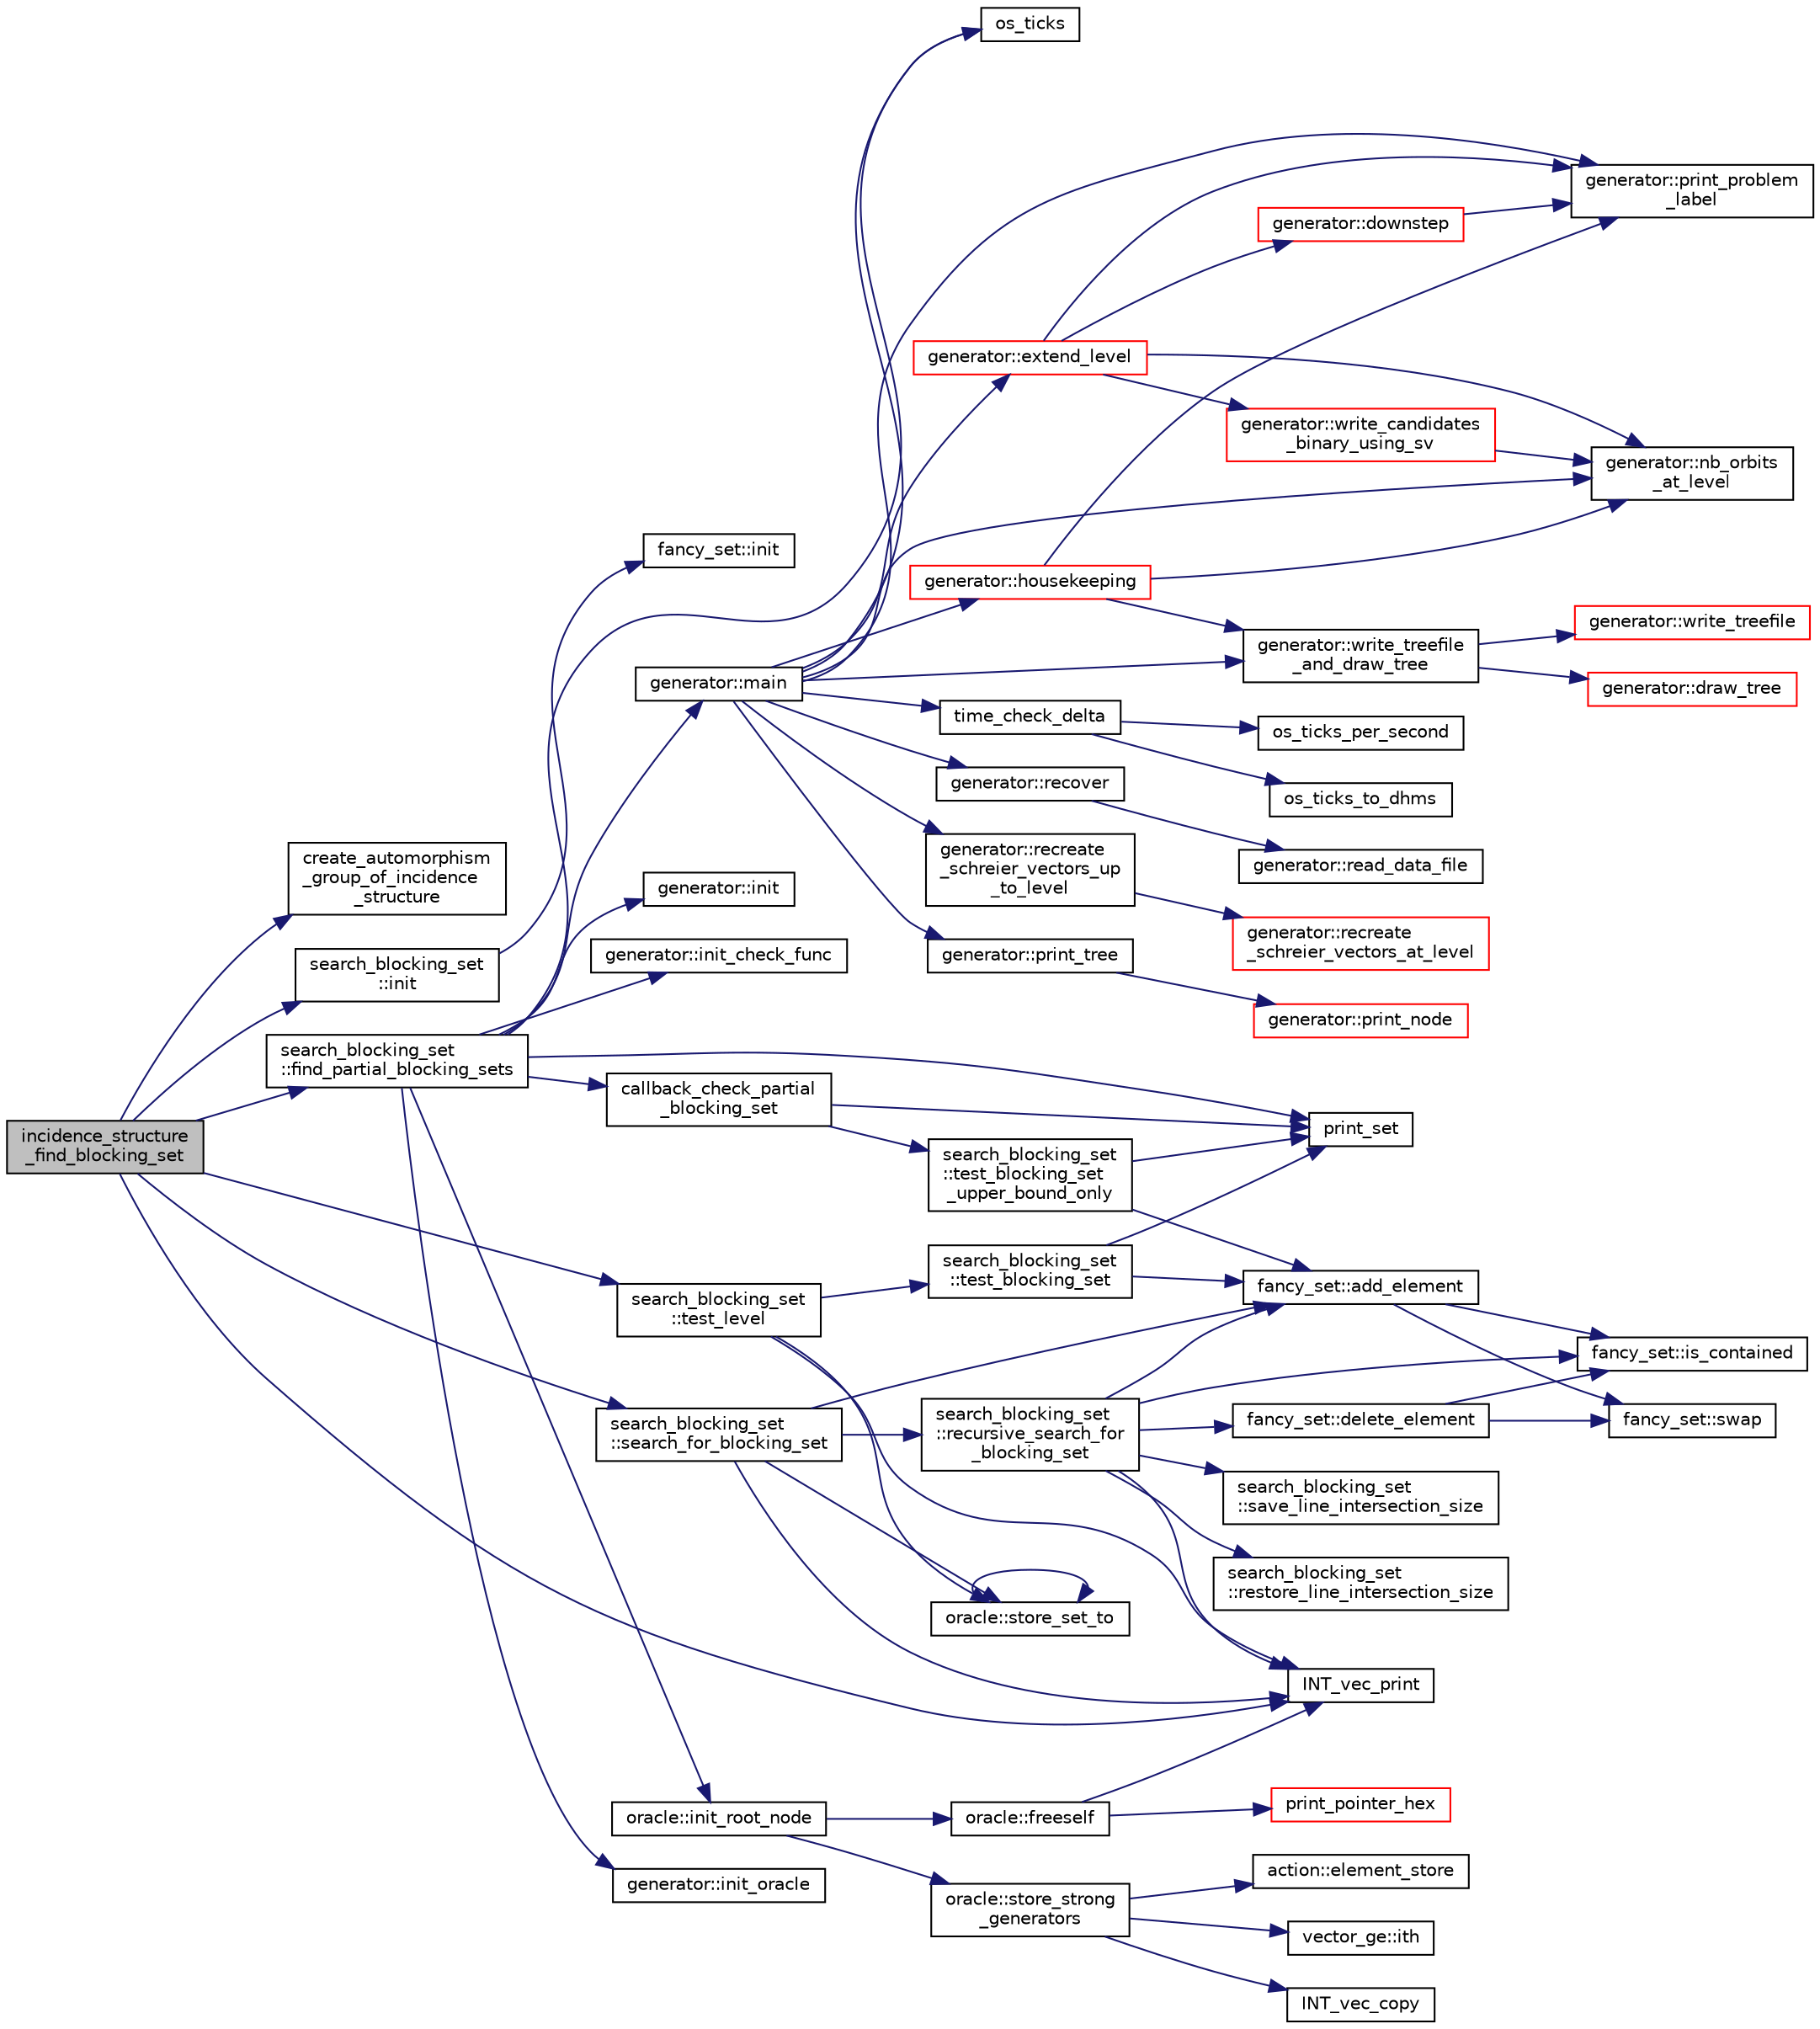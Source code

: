 digraph "incidence_structure_find_blocking_set"
{
  edge [fontname="Helvetica",fontsize="10",labelfontname="Helvetica",labelfontsize="10"];
  node [fontname="Helvetica",fontsize="10",shape=record];
  rankdir="LR";
  Node1023 [label="incidence_structure\l_find_blocking_set",height=0.2,width=0.4,color="black", fillcolor="grey75", style="filled", fontcolor="black"];
  Node1023 -> Node1024 [color="midnightblue",fontsize="10",style="solid",fontname="Helvetica"];
  Node1024 [label="create_automorphism\l_group_of_incidence\l_structure",height=0.2,width=0.4,color="black", fillcolor="white", style="filled",URL="$d5/d90/action__global_8_c.html#ad0da83975a94cb8a5fdc21b50f6e60ce"];
  Node1023 -> Node1025 [color="midnightblue",fontsize="10",style="solid",fontname="Helvetica"];
  Node1025 [label="search_blocking_set\l::init",height=0.2,width=0.4,color="black", fillcolor="white", style="filled",URL="$dc/d36/classsearch__blocking__set.html#aac1efd7849b1b2597653d2a409144356"];
  Node1025 -> Node1026 [color="midnightblue",fontsize="10",style="solid",fontname="Helvetica"];
  Node1026 [label="fancy_set::init",height=0.2,width=0.4,color="black", fillcolor="white", style="filled",URL="$d5/da4/classfancy__set.html#af3ef2500d80ad02c08887b352bc49fb8"];
  Node1023 -> Node1027 [color="midnightblue",fontsize="10",style="solid",fontname="Helvetica"];
  Node1027 [label="search_blocking_set\l::find_partial_blocking_sets",height=0.2,width=0.4,color="black", fillcolor="white", style="filled",URL="$dc/d36/classsearch__blocking__set.html#ad3fdb3d356db75a02c406bc9d4e9e9b6"];
  Node1027 -> Node1028 [color="midnightblue",fontsize="10",style="solid",fontname="Helvetica"];
  Node1028 [label="os_ticks",height=0.2,width=0.4,color="black", fillcolor="white", style="filled",URL="$d5/db4/io__and__os_8h.html#a3da6d2b09e35d569adb7101dffcb5224"];
  Node1027 -> Node1029 [color="midnightblue",fontsize="10",style="solid",fontname="Helvetica"];
  Node1029 [label="generator::init",height=0.2,width=0.4,color="black", fillcolor="white", style="filled",URL="$d7/d73/classgenerator.html#aeca1559b4172cae921620768bd62df47"];
  Node1027 -> Node1030 [color="midnightblue",fontsize="10",style="solid",fontname="Helvetica"];
  Node1030 [label="generator::init_check_func",height=0.2,width=0.4,color="black", fillcolor="white", style="filled",URL="$d7/d73/classgenerator.html#aed44ec3121281f847612a646968f0894"];
  Node1027 -> Node1031 [color="midnightblue",fontsize="10",style="solid",fontname="Helvetica"];
  Node1031 [label="callback_check_partial\l_blocking_set",height=0.2,width=0.4,color="black", fillcolor="white", style="filled",URL="$d4/d64/search__blocking__set_8_c.html#a75b6c1cd4f88a79989267297a15820f8"];
  Node1031 -> Node1032 [color="midnightblue",fontsize="10",style="solid",fontname="Helvetica"];
  Node1032 [label="print_set",height=0.2,width=0.4,color="black", fillcolor="white", style="filled",URL="$d0/dd1/blt_8h.html#a8c1a5fc71aea7ff31d181f0103196a24"];
  Node1031 -> Node1033 [color="midnightblue",fontsize="10",style="solid",fontname="Helvetica"];
  Node1033 [label="search_blocking_set\l::test_blocking_set\l_upper_bound_only",height=0.2,width=0.4,color="black", fillcolor="white", style="filled",URL="$dc/d36/classsearch__blocking__set.html#ae1ec331b4fa4715c79a22bac0a71f146"];
  Node1033 -> Node1032 [color="midnightblue",fontsize="10",style="solid",fontname="Helvetica"];
  Node1033 -> Node1034 [color="midnightblue",fontsize="10",style="solid",fontname="Helvetica"];
  Node1034 [label="fancy_set::add_element",height=0.2,width=0.4,color="black", fillcolor="white", style="filled",URL="$d5/da4/classfancy__set.html#ab3f7e0bf35d0c312db44973eaad5b085"];
  Node1034 -> Node1035 [color="midnightblue",fontsize="10",style="solid",fontname="Helvetica"];
  Node1035 [label="fancy_set::is_contained",height=0.2,width=0.4,color="black", fillcolor="white", style="filled",URL="$d5/da4/classfancy__set.html#a629c5fdb14e3ad606632bb3d88013851"];
  Node1034 -> Node1036 [color="midnightblue",fontsize="10",style="solid",fontname="Helvetica"];
  Node1036 [label="fancy_set::swap",height=0.2,width=0.4,color="black", fillcolor="white", style="filled",URL="$d5/da4/classfancy__set.html#abf9e1b0592f017be71ca410371b04754"];
  Node1027 -> Node1032 [color="midnightblue",fontsize="10",style="solid",fontname="Helvetica"];
  Node1027 -> Node1037 [color="midnightblue",fontsize="10",style="solid",fontname="Helvetica"];
  Node1037 [label="generator::init_oracle",height=0.2,width=0.4,color="black", fillcolor="white", style="filled",URL="$d7/d73/classgenerator.html#aab9339b27020b22ae9655d4413a88e40"];
  Node1027 -> Node1038 [color="midnightblue",fontsize="10",style="solid",fontname="Helvetica"];
  Node1038 [label="oracle::init_root_node",height=0.2,width=0.4,color="black", fillcolor="white", style="filled",URL="$d7/da7/classoracle.html#a39267b7776b0cc2d93cda40fce9813a2"];
  Node1038 -> Node1039 [color="midnightblue",fontsize="10",style="solid",fontname="Helvetica"];
  Node1039 [label="oracle::freeself",height=0.2,width=0.4,color="black", fillcolor="white", style="filled",URL="$d7/da7/classoracle.html#a809f2f45c76a4289aca3d22d05fcacc1"];
  Node1039 -> Node1040 [color="midnightblue",fontsize="10",style="solid",fontname="Helvetica"];
  Node1040 [label="INT_vec_print",height=0.2,width=0.4,color="black", fillcolor="white", style="filled",URL="$df/dbf/sajeeb_8_c.html#a79a5901af0b47dd0d694109543c027fe"];
  Node1039 -> Node1041 [color="midnightblue",fontsize="10",style="solid",fontname="Helvetica"];
  Node1041 [label="print_pointer_hex",height=0.2,width=0.4,color="red", fillcolor="white", style="filled",URL="$d5/db4/io__and__os_8h.html#a32add94de62a1d910cc0fc35ed90ab48"];
  Node1038 -> Node1043 [color="midnightblue",fontsize="10",style="solid",fontname="Helvetica"];
  Node1043 [label="oracle::store_strong\l_generators",height=0.2,width=0.4,color="black", fillcolor="white", style="filled",URL="$d7/da7/classoracle.html#a905d0cad4b33515e581039ed8902b3be"];
  Node1043 -> Node1044 [color="midnightblue",fontsize="10",style="solid",fontname="Helvetica"];
  Node1044 [label="action::element_store",height=0.2,width=0.4,color="black", fillcolor="white", style="filled",URL="$d2/d86/classaction.html#ab969a7009cc85c12f988a18a06b5db64"];
  Node1043 -> Node1045 [color="midnightblue",fontsize="10",style="solid",fontname="Helvetica"];
  Node1045 [label="vector_ge::ith",height=0.2,width=0.4,color="black", fillcolor="white", style="filled",URL="$d4/d6e/classvector__ge.html#a1ff002e8b746a9beb119d57dcd4a15ff"];
  Node1043 -> Node1046 [color="midnightblue",fontsize="10",style="solid",fontname="Helvetica"];
  Node1046 [label="INT_vec_copy",height=0.2,width=0.4,color="black", fillcolor="white", style="filled",URL="$df/dbf/sajeeb_8_c.html#ac2d875e27e009af6ec04d17254d11075"];
  Node1027 -> Node1047 [color="midnightblue",fontsize="10",style="solid",fontname="Helvetica"];
  Node1047 [label="generator::main",height=0.2,width=0.4,color="black", fillcolor="white", style="filled",URL="$d7/d73/classgenerator.html#a01abff8e9f231bf0d82e2e8e0061f242"];
  Node1047 -> Node1048 [color="midnightblue",fontsize="10",style="solid",fontname="Helvetica"];
  Node1048 [label="generator::print_problem\l_label",height=0.2,width=0.4,color="black", fillcolor="white", style="filled",URL="$d7/d73/classgenerator.html#a06d3c064ba84ebe8db3537e6273f16c3"];
  Node1047 -> Node1028 [color="midnightblue",fontsize="10",style="solid",fontname="Helvetica"];
  Node1047 -> Node1049 [color="midnightblue",fontsize="10",style="solid",fontname="Helvetica"];
  Node1049 [label="time_check_delta",height=0.2,width=0.4,color="black", fillcolor="white", style="filled",URL="$d9/d60/discreta_8h.html#a89a8565e34c7dcbb97180cd6af7454a1"];
  Node1049 -> Node1050 [color="midnightblue",fontsize="10",style="solid",fontname="Helvetica"];
  Node1050 [label="os_ticks_per_second",height=0.2,width=0.4,color="black", fillcolor="white", style="filled",URL="$d5/db4/io__and__os_8h.html#a1b35e7a094dfde9db39ae352c9c17042"];
  Node1049 -> Node1051 [color="midnightblue",fontsize="10",style="solid",fontname="Helvetica"];
  Node1051 [label="os_ticks_to_dhms",height=0.2,width=0.4,color="black", fillcolor="white", style="filled",URL="$d5/db4/io__and__os_8h.html#a0d715587fd9b8ab4e2bc822a2be313ba"];
  Node1047 -> Node1052 [color="midnightblue",fontsize="10",style="solid",fontname="Helvetica"];
  Node1052 [label="generator::recover",height=0.2,width=0.4,color="black", fillcolor="white", style="filled",URL="$d7/d73/classgenerator.html#a96b65270be862c206d5af97c1dde9c17"];
  Node1052 -> Node1053 [color="midnightblue",fontsize="10",style="solid",fontname="Helvetica"];
  Node1053 [label="generator::read_data_file",height=0.2,width=0.4,color="black", fillcolor="white", style="filled",URL="$d7/d73/classgenerator.html#a6109d5e04d03f3cb8263ddfa1d8f78b2"];
  Node1047 -> Node1054 [color="midnightblue",fontsize="10",style="solid",fontname="Helvetica"];
  Node1054 [label="generator::recreate\l_schreier_vectors_up\l_to_level",height=0.2,width=0.4,color="black", fillcolor="white", style="filled",URL="$d7/d73/classgenerator.html#a2ca7599e91bb012d41153aec95f081f7"];
  Node1054 -> Node1055 [color="midnightblue",fontsize="10",style="solid",fontname="Helvetica"];
  Node1055 [label="generator::recreate\l_schreier_vectors_at_level",height=0.2,width=0.4,color="red", fillcolor="white", style="filled",URL="$d7/d73/classgenerator.html#a7d190e196e7c9721c4135f40f01d922f"];
  Node1047 -> Node1597 [color="midnightblue",fontsize="10",style="solid",fontname="Helvetica"];
  Node1597 [label="generator::print_tree",height=0.2,width=0.4,color="black", fillcolor="white", style="filled",URL="$d7/d73/classgenerator.html#a4d50a3584d53209baf2bf7d7b9ba31f8"];
  Node1597 -> Node1598 [color="midnightblue",fontsize="10",style="solid",fontname="Helvetica"];
  Node1598 [label="generator::print_node",height=0.2,width=0.4,color="red", fillcolor="white", style="filled",URL="$d7/d73/classgenerator.html#a1e3711f29fa53013750b2009e549ba49"];
  Node1047 -> Node1611 [color="midnightblue",fontsize="10",style="solid",fontname="Helvetica"];
  Node1611 [label="generator::write_treefile\l_and_draw_tree",height=0.2,width=0.4,color="black", fillcolor="white", style="filled",URL="$d7/d73/classgenerator.html#a70c78f45dba413014287e8cde2f7d6b5"];
  Node1611 -> Node1612 [color="midnightblue",fontsize="10",style="solid",fontname="Helvetica"];
  Node1612 [label="generator::write_treefile",height=0.2,width=0.4,color="red", fillcolor="white", style="filled",URL="$d7/d73/classgenerator.html#a5c684cbe4faa75f676549200c475f5c3"];
  Node1611 -> Node1640 [color="midnightblue",fontsize="10",style="solid",fontname="Helvetica"];
  Node1640 [label="generator::draw_tree",height=0.2,width=0.4,color="red", fillcolor="white", style="filled",URL="$d7/d73/classgenerator.html#ae3d68e3de8f4a5decdaef2d8008cd4a6"];
  Node1047 -> Node1708 [color="midnightblue",fontsize="10",style="solid",fontname="Helvetica"];
  Node1708 [label="generator::extend_level",height=0.2,width=0.4,color="red", fillcolor="white", style="filled",URL="$d7/d73/classgenerator.html#a91b84d80ccec0cd2136bc221c30e0f8e"];
  Node1708 -> Node1048 [color="midnightblue",fontsize="10",style="solid",fontname="Helvetica"];
  Node1708 -> Node1060 [color="midnightblue",fontsize="10",style="solid",fontname="Helvetica"];
  Node1060 [label="generator::nb_orbits\l_at_level",height=0.2,width=0.4,color="black", fillcolor="white", style="filled",URL="$d7/d73/classgenerator.html#a020f3d8378448310d044a4a24fadf301"];
  Node1708 -> Node1709 [color="midnightblue",fontsize="10",style="solid",fontname="Helvetica"];
  Node1709 [label="generator::downstep",height=0.2,width=0.4,color="red", fillcolor="white", style="filled",URL="$d7/d73/classgenerator.html#ad90bc284af0b5f5beae960a0bd7a5b43"];
  Node1709 -> Node1048 [color="midnightblue",fontsize="10",style="solid",fontname="Helvetica"];
  Node1708 -> Node1767 [color="midnightblue",fontsize="10",style="solid",fontname="Helvetica"];
  Node1767 [label="generator::write_candidates\l_binary_using_sv",height=0.2,width=0.4,color="red", fillcolor="white", style="filled",URL="$d7/d73/classgenerator.html#aef2d3e1048ee00437c56b95685aaff88"];
  Node1767 -> Node1060 [color="midnightblue",fontsize="10",style="solid",fontname="Helvetica"];
  Node1047 -> Node1862 [color="midnightblue",fontsize="10",style="solid",fontname="Helvetica"];
  Node1862 [label="generator::housekeeping",height=0.2,width=0.4,color="red", fillcolor="white", style="filled",URL="$d7/d73/classgenerator.html#aaf2bd92e8f74eb9fbc3244a6dde6f78c"];
  Node1862 -> Node1060 [color="midnightblue",fontsize="10",style="solid",fontname="Helvetica"];
  Node1862 -> Node1048 [color="midnightblue",fontsize="10",style="solid",fontname="Helvetica"];
  Node1862 -> Node1611 [color="midnightblue",fontsize="10",style="solid",fontname="Helvetica"];
  Node1047 -> Node1060 [color="midnightblue",fontsize="10",style="solid",fontname="Helvetica"];
  Node1023 -> Node1880 [color="midnightblue",fontsize="10",style="solid",fontname="Helvetica"];
  Node1880 [label="search_blocking_set\l::test_level",height=0.2,width=0.4,color="black", fillcolor="white", style="filled",URL="$dc/d36/classsearch__blocking__set.html#a438d1a418dc20c5ad05b533fa881729d"];
  Node1880 -> Node1072 [color="midnightblue",fontsize="10",style="solid",fontname="Helvetica"];
  Node1072 [label="oracle::store_set_to",height=0.2,width=0.4,color="black", fillcolor="white", style="filled",URL="$d7/da7/classoracle.html#a4489d03d342f31d1e64632ce4d0e700d"];
  Node1072 -> Node1072 [color="midnightblue",fontsize="10",style="solid",fontname="Helvetica"];
  Node1880 -> Node1040 [color="midnightblue",fontsize="10",style="solid",fontname="Helvetica"];
  Node1880 -> Node1881 [color="midnightblue",fontsize="10",style="solid",fontname="Helvetica"];
  Node1881 [label="search_blocking_set\l::test_blocking_set",height=0.2,width=0.4,color="black", fillcolor="white", style="filled",URL="$dc/d36/classsearch__blocking__set.html#a40f8e6200ebf133284aef437dfc4204e"];
  Node1881 -> Node1032 [color="midnightblue",fontsize="10",style="solid",fontname="Helvetica"];
  Node1881 -> Node1034 [color="midnightblue",fontsize="10",style="solid",fontname="Helvetica"];
  Node1023 -> Node1882 [color="midnightblue",fontsize="10",style="solid",fontname="Helvetica"];
  Node1882 [label="search_blocking_set\l::search_for_blocking_set",height=0.2,width=0.4,color="black", fillcolor="white", style="filled",URL="$dc/d36/classsearch__blocking__set.html#aea252e95af01eb415908fafbe1875a52"];
  Node1882 -> Node1072 [color="midnightblue",fontsize="10",style="solid",fontname="Helvetica"];
  Node1882 -> Node1040 [color="midnightblue",fontsize="10",style="solid",fontname="Helvetica"];
  Node1882 -> Node1034 [color="midnightblue",fontsize="10",style="solid",fontname="Helvetica"];
  Node1882 -> Node1883 [color="midnightblue",fontsize="10",style="solid",fontname="Helvetica"];
  Node1883 [label="search_blocking_set\l::recursive_search_for\l_blocking_set",height=0.2,width=0.4,color="black", fillcolor="white", style="filled",URL="$dc/d36/classsearch__blocking__set.html#a3e93fae9b44b862b29070a42fa8c48ef"];
  Node1883 -> Node1040 [color="midnightblue",fontsize="10",style="solid",fontname="Helvetica"];
  Node1883 -> Node1035 [color="midnightblue",fontsize="10",style="solid",fontname="Helvetica"];
  Node1883 -> Node1884 [color="midnightblue",fontsize="10",style="solid",fontname="Helvetica"];
  Node1884 [label="search_blocking_set\l::save_line_intersection_size",height=0.2,width=0.4,color="black", fillcolor="white", style="filled",URL="$dc/d36/classsearch__blocking__set.html#ac6fb0a4694346d742cf11919c6de8e6a"];
  Node1883 -> Node1034 [color="midnightblue",fontsize="10",style="solid",fontname="Helvetica"];
  Node1883 -> Node1885 [color="midnightblue",fontsize="10",style="solid",fontname="Helvetica"];
  Node1885 [label="fancy_set::delete_element",height=0.2,width=0.4,color="black", fillcolor="white", style="filled",URL="$d5/da4/classfancy__set.html#a8419fe420f1f042a27655921028eb2c5"];
  Node1885 -> Node1035 [color="midnightblue",fontsize="10",style="solid",fontname="Helvetica"];
  Node1885 -> Node1036 [color="midnightblue",fontsize="10",style="solid",fontname="Helvetica"];
  Node1883 -> Node1886 [color="midnightblue",fontsize="10",style="solid",fontname="Helvetica"];
  Node1886 [label="search_blocking_set\l::restore_line_intersection_size",height=0.2,width=0.4,color="black", fillcolor="white", style="filled",URL="$dc/d36/classsearch__blocking__set.html#a3c0e544bb6b87094c33144f742a8d0c2"];
  Node1023 -> Node1040 [color="midnightblue",fontsize="10",style="solid",fontname="Helvetica"];
}
